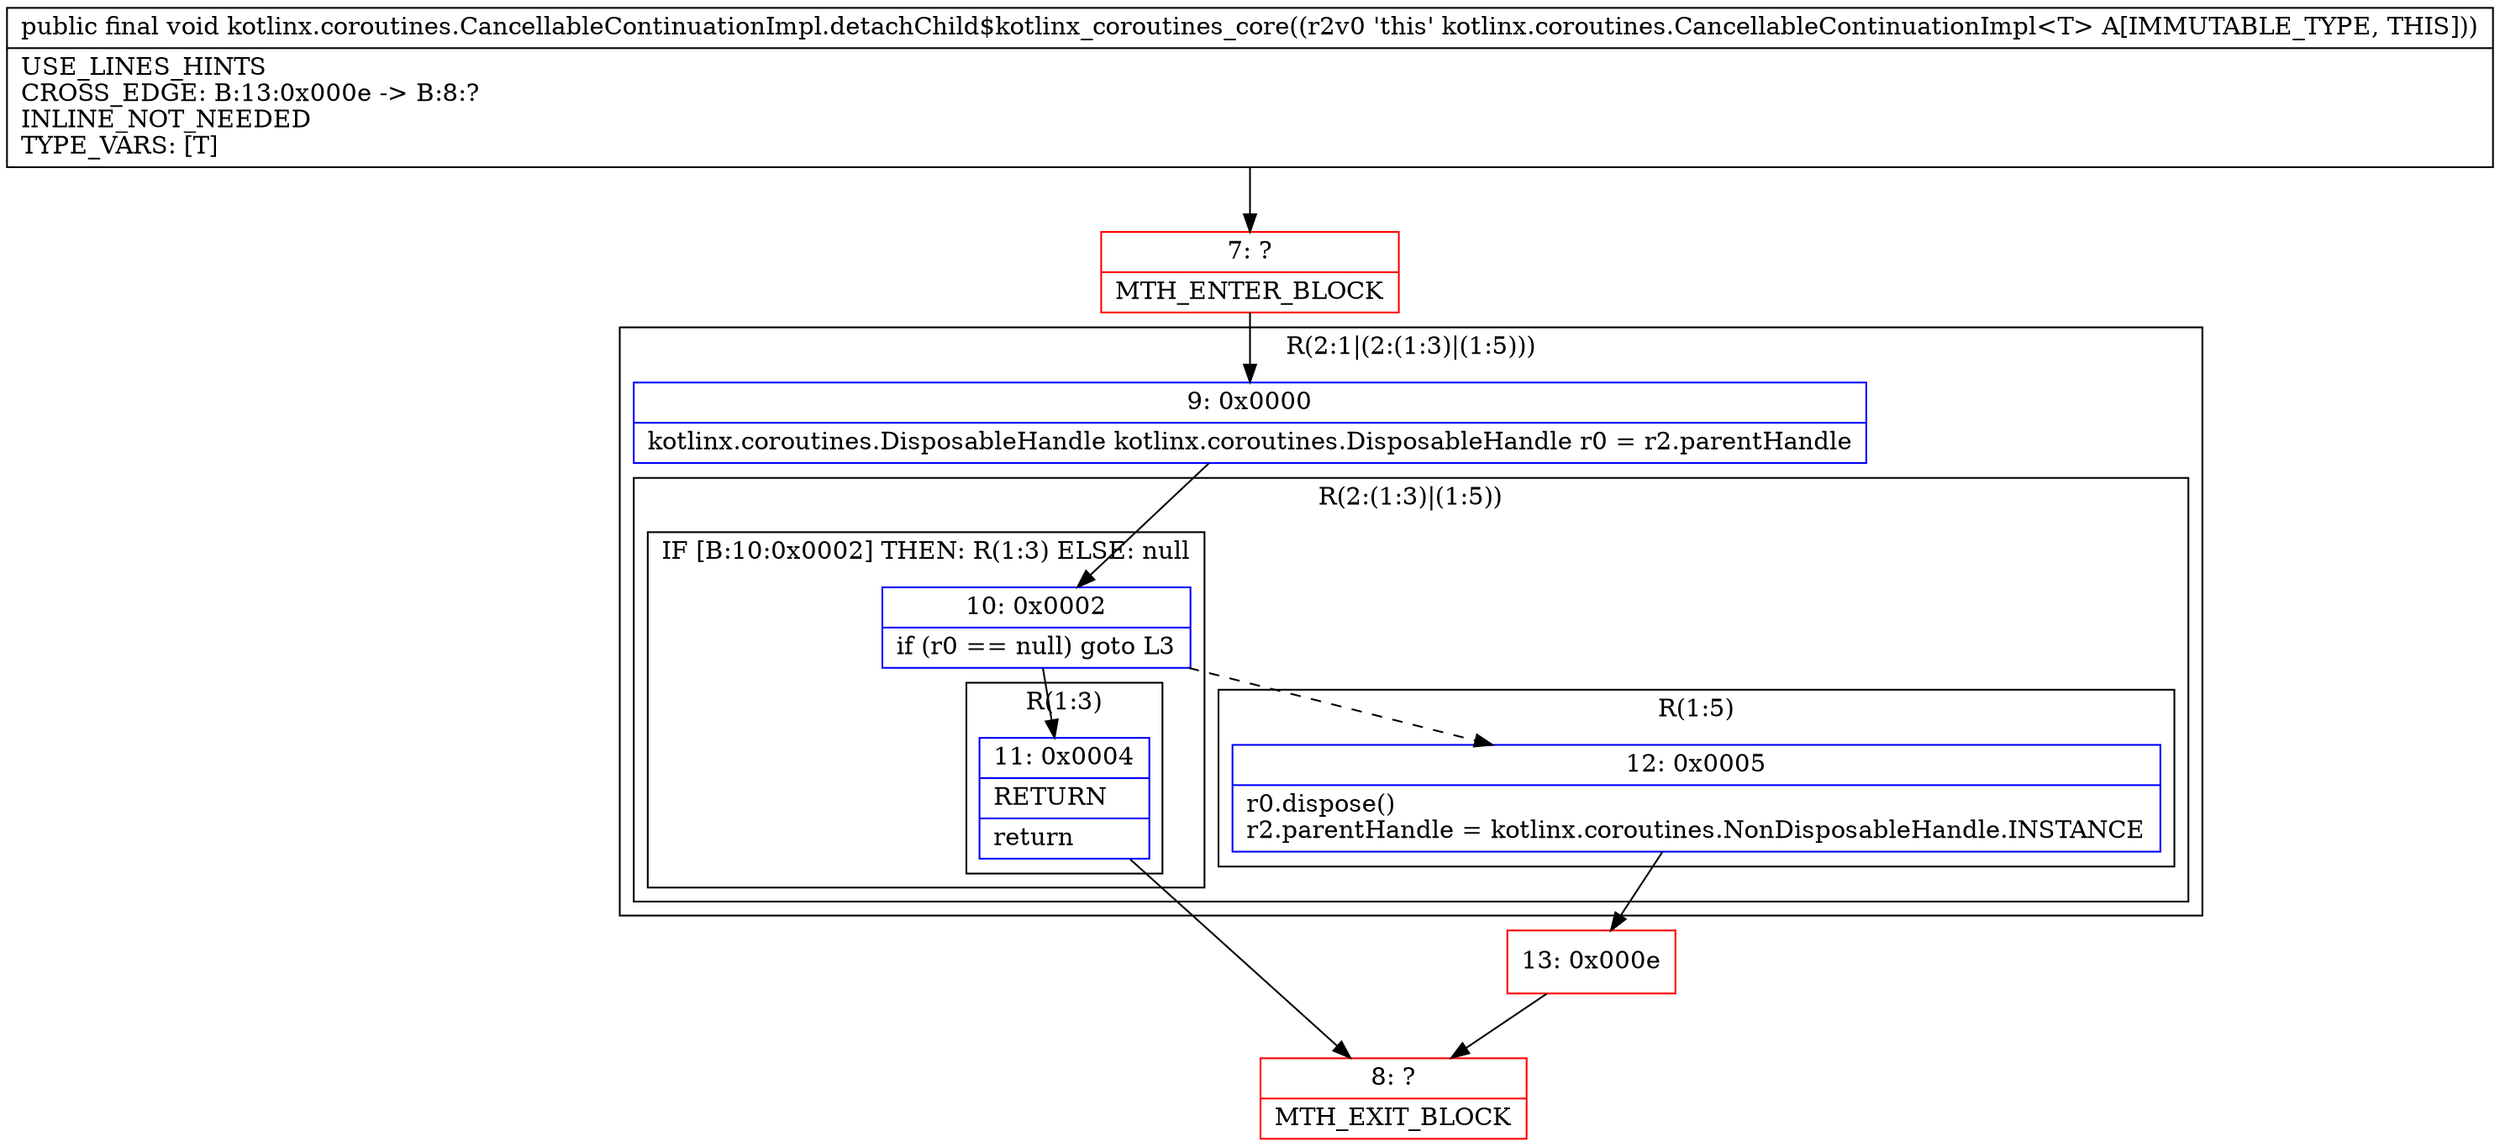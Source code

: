 digraph "CFG forkotlinx.coroutines.CancellableContinuationImpl.detachChild$kotlinx_coroutines_core()V" {
subgraph cluster_Region_623378331 {
label = "R(2:1|(2:(1:3)|(1:5)))";
node [shape=record,color=blue];
Node_9 [shape=record,label="{9\:\ 0x0000|kotlinx.coroutines.DisposableHandle kotlinx.coroutines.DisposableHandle r0 = r2.parentHandle\l}"];
subgraph cluster_Region_124367800 {
label = "R(2:(1:3)|(1:5))";
node [shape=record,color=blue];
subgraph cluster_IfRegion_1553015568 {
label = "IF [B:10:0x0002] THEN: R(1:3) ELSE: null";
node [shape=record,color=blue];
Node_10 [shape=record,label="{10\:\ 0x0002|if (r0 == null) goto L3\l}"];
subgraph cluster_Region_1571741691 {
label = "R(1:3)";
node [shape=record,color=blue];
Node_11 [shape=record,label="{11\:\ 0x0004|RETURN\l|return\l}"];
}
}
subgraph cluster_Region_1658590846 {
label = "R(1:5)";
node [shape=record,color=blue];
Node_12 [shape=record,label="{12\:\ 0x0005|r0.dispose()\lr2.parentHandle = kotlinx.coroutines.NonDisposableHandle.INSTANCE\l}"];
}
}
}
Node_7 [shape=record,color=red,label="{7\:\ ?|MTH_ENTER_BLOCK\l}"];
Node_8 [shape=record,color=red,label="{8\:\ ?|MTH_EXIT_BLOCK\l}"];
Node_13 [shape=record,color=red,label="{13\:\ 0x000e}"];
MethodNode[shape=record,label="{public final void kotlinx.coroutines.CancellableContinuationImpl.detachChild$kotlinx_coroutines_core((r2v0 'this' kotlinx.coroutines.CancellableContinuationImpl\<T\> A[IMMUTABLE_TYPE, THIS]))  | USE_LINES_HINTS\lCROSS_EDGE: B:13:0x000e \-\> B:8:?\lINLINE_NOT_NEEDED\lTYPE_VARS: [T]\l}"];
MethodNode -> Node_7;Node_9 -> Node_10;
Node_10 -> Node_11;
Node_10 -> Node_12[style=dashed];
Node_11 -> Node_8;
Node_12 -> Node_13;
Node_7 -> Node_9;
Node_13 -> Node_8;
}


